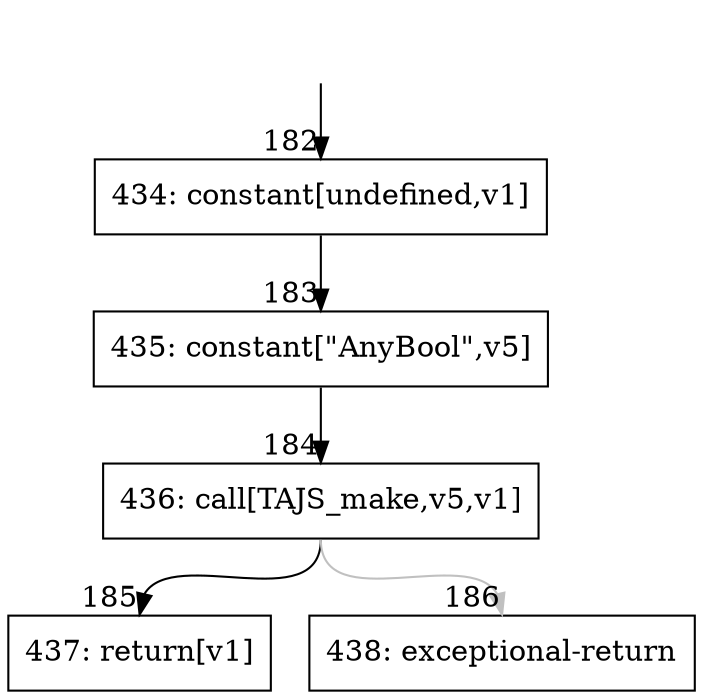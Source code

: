 digraph {
rankdir="TD"
BB_entry15[shape=none,label=""];
BB_entry15 -> BB182 [tailport=s, headport=n, headlabel="    182"]
BB182 [shape=record label="{434: constant[undefined,v1]}" ] 
BB182 -> BB183 [tailport=s, headport=n, headlabel="      183"]
BB183 [shape=record label="{435: constant[\"AnyBool\",v5]}" ] 
BB183 -> BB184 [tailport=s, headport=n, headlabel="      184"]
BB184 [shape=record label="{436: call[TAJS_make,v5,v1]}" ] 
BB184 -> BB185 [tailport=s, headport=n, headlabel="      185"]
BB184 -> BB186 [tailport=s, headport=n, color=gray, headlabel="      186"]
BB185 [shape=record label="{437: return[v1]}" ] 
BB186 [shape=record label="{438: exceptional-return}" ] 
}
